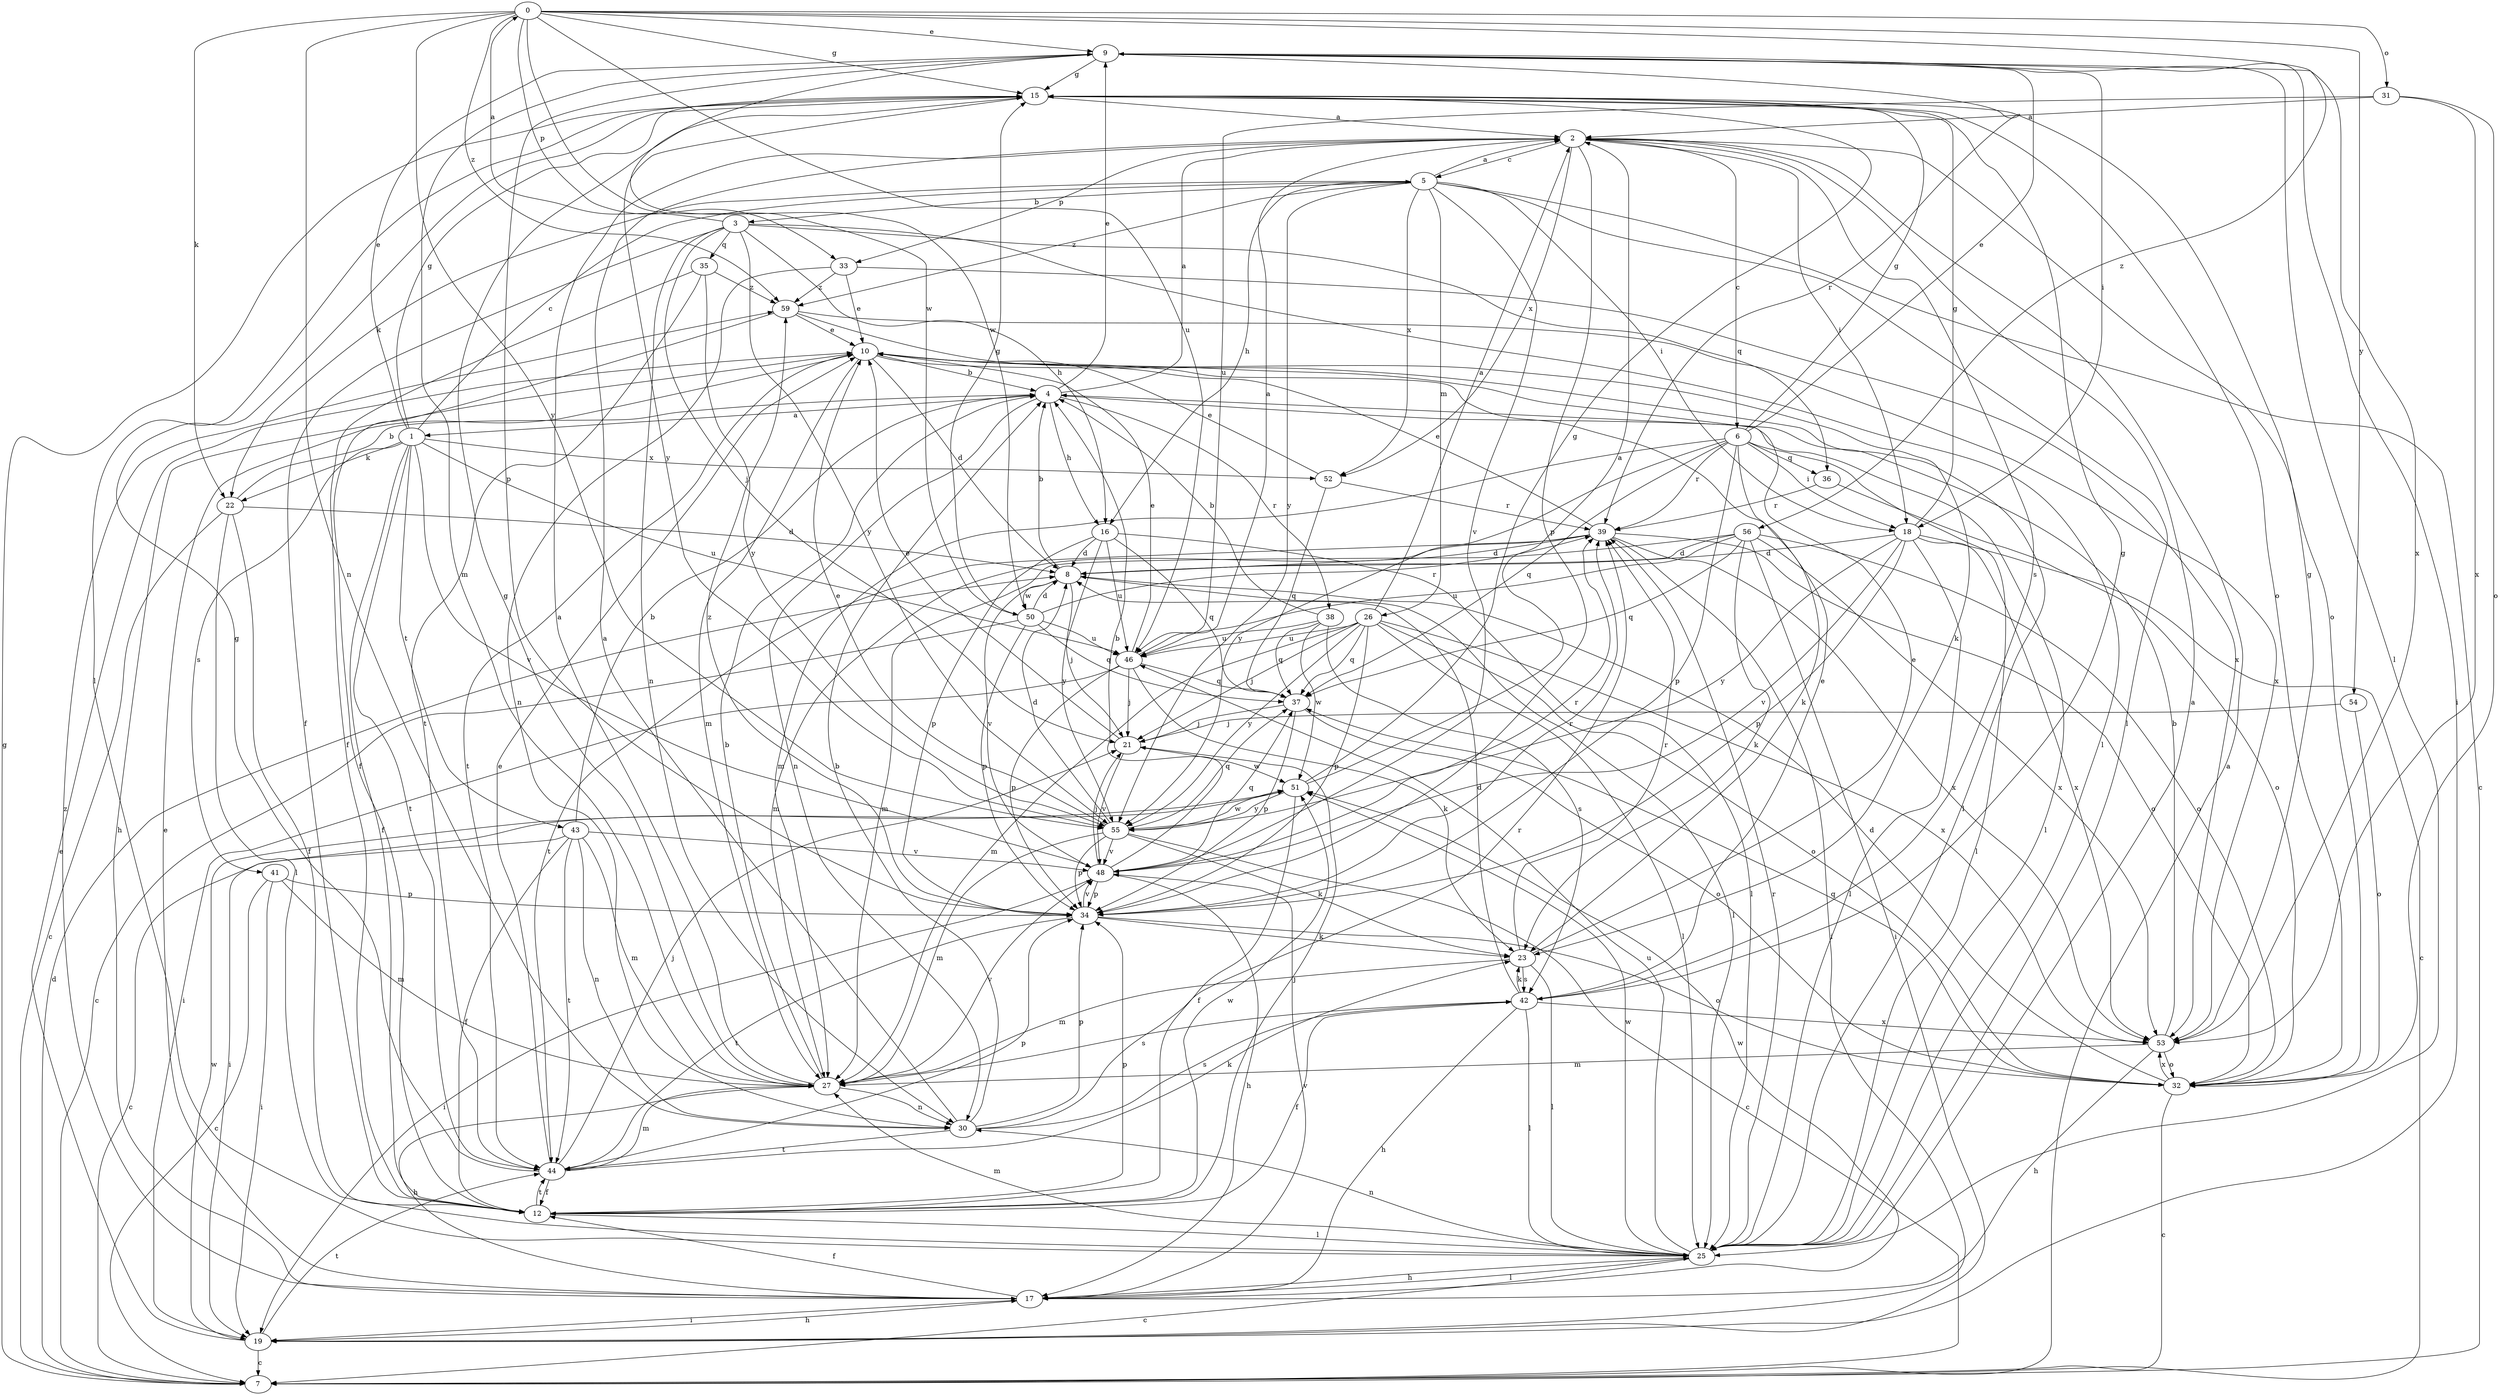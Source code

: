 strict digraph  {
0;
1;
2;
3;
4;
5;
6;
7;
8;
9;
10;
12;
15;
16;
17;
18;
19;
21;
22;
23;
25;
26;
27;
30;
31;
32;
33;
34;
35;
36;
37;
38;
39;
41;
42;
43;
44;
46;
48;
50;
51;
52;
53;
54;
55;
56;
59;
0 -> 9  [label=e];
0 -> 15  [label=g];
0 -> 22  [label=k];
0 -> 30  [label=n];
0 -> 31  [label=o];
0 -> 33  [label=p];
0 -> 46  [label=u];
0 -> 50  [label=w];
0 -> 54  [label=y];
0 -> 55  [label=y];
0 -> 56  [label=z];
0 -> 59  [label=z];
1 -> 5  [label=c];
1 -> 9  [label=e];
1 -> 12  [label=f];
1 -> 15  [label=g];
1 -> 22  [label=k];
1 -> 41  [label=s];
1 -> 43  [label=t];
1 -> 44  [label=t];
1 -> 46  [label=u];
1 -> 48  [label=v];
1 -> 52  [label=x];
2 -> 5  [label=c];
2 -> 6  [label=c];
2 -> 18  [label=i];
2 -> 32  [label=o];
2 -> 33  [label=p];
2 -> 34  [label=p];
2 -> 42  [label=s];
2 -> 52  [label=x];
3 -> 0  [label=a];
3 -> 12  [label=f];
3 -> 16  [label=h];
3 -> 21  [label=j];
3 -> 25  [label=l];
3 -> 30  [label=n];
3 -> 35  [label=q];
3 -> 36  [label=q];
3 -> 55  [label=y];
4 -> 1  [label=a];
4 -> 2  [label=a];
4 -> 9  [label=e];
4 -> 16  [label=h];
4 -> 25  [label=l];
4 -> 30  [label=n];
4 -> 38  [label=r];
5 -> 2  [label=a];
5 -> 3  [label=b];
5 -> 7  [label=c];
5 -> 16  [label=h];
5 -> 18  [label=i];
5 -> 22  [label=k];
5 -> 25  [label=l];
5 -> 26  [label=m];
5 -> 48  [label=v];
5 -> 52  [label=x];
5 -> 55  [label=y];
5 -> 59  [label=z];
6 -> 9  [label=e];
6 -> 15  [label=g];
6 -> 18  [label=i];
6 -> 23  [label=k];
6 -> 25  [label=l];
6 -> 27  [label=m];
6 -> 34  [label=p];
6 -> 36  [label=q];
6 -> 37  [label=q];
6 -> 39  [label=r];
6 -> 55  [label=y];
7 -> 2  [label=a];
7 -> 8  [label=d];
7 -> 15  [label=g];
8 -> 4  [label=b];
8 -> 21  [label=j];
8 -> 25  [label=l];
8 -> 48  [label=v];
8 -> 50  [label=w];
9 -> 15  [label=g];
9 -> 18  [label=i];
9 -> 19  [label=i];
9 -> 25  [label=l];
9 -> 27  [label=m];
9 -> 34  [label=p];
9 -> 39  [label=r];
9 -> 50  [label=w];
9 -> 53  [label=x];
10 -> 4  [label=b];
10 -> 8  [label=d];
10 -> 17  [label=h];
10 -> 25  [label=l];
10 -> 27  [label=m];
10 -> 44  [label=t];
12 -> 21  [label=j];
12 -> 25  [label=l];
12 -> 34  [label=p];
12 -> 44  [label=t];
12 -> 51  [label=w];
15 -> 2  [label=a];
15 -> 25  [label=l];
15 -> 32  [label=o];
15 -> 55  [label=y];
16 -> 8  [label=d];
16 -> 25  [label=l];
16 -> 34  [label=p];
16 -> 37  [label=q];
16 -> 46  [label=u];
16 -> 55  [label=y];
17 -> 10  [label=e];
17 -> 12  [label=f];
17 -> 19  [label=i];
17 -> 25  [label=l];
17 -> 48  [label=v];
17 -> 51  [label=w];
17 -> 59  [label=z];
18 -> 7  [label=c];
18 -> 8  [label=d];
18 -> 15  [label=g];
18 -> 25  [label=l];
18 -> 34  [label=p];
18 -> 48  [label=v];
18 -> 53  [label=x];
18 -> 55  [label=y];
19 -> 7  [label=c];
19 -> 10  [label=e];
19 -> 17  [label=h];
19 -> 44  [label=t];
19 -> 51  [label=w];
21 -> 10  [label=e];
21 -> 48  [label=v];
21 -> 51  [label=w];
22 -> 4  [label=b];
22 -> 7  [label=c];
22 -> 8  [label=d];
22 -> 12  [label=f];
22 -> 25  [label=l];
23 -> 10  [label=e];
23 -> 25  [label=l];
23 -> 27  [label=m];
23 -> 39  [label=r];
23 -> 42  [label=s];
25 -> 2  [label=a];
25 -> 7  [label=c];
25 -> 17  [label=h];
25 -> 27  [label=m];
25 -> 30  [label=n];
25 -> 39  [label=r];
25 -> 46  [label=u];
25 -> 51  [label=w];
26 -> 2  [label=a];
26 -> 21  [label=j];
26 -> 25  [label=l];
26 -> 27  [label=m];
26 -> 32  [label=o];
26 -> 34  [label=p];
26 -> 37  [label=q];
26 -> 46  [label=u];
26 -> 53  [label=x];
26 -> 55  [label=y];
27 -> 2  [label=a];
27 -> 4  [label=b];
27 -> 15  [label=g];
27 -> 17  [label=h];
27 -> 30  [label=n];
27 -> 42  [label=s];
27 -> 48  [label=v];
30 -> 2  [label=a];
30 -> 4  [label=b];
30 -> 34  [label=p];
30 -> 39  [label=r];
30 -> 42  [label=s];
30 -> 44  [label=t];
31 -> 2  [label=a];
31 -> 32  [label=o];
31 -> 46  [label=u];
31 -> 53  [label=x];
32 -> 7  [label=c];
32 -> 8  [label=d];
32 -> 37  [label=q];
32 -> 53  [label=x];
33 -> 10  [label=e];
33 -> 30  [label=n];
33 -> 53  [label=x];
33 -> 59  [label=z];
34 -> 23  [label=k];
34 -> 32  [label=o];
34 -> 39  [label=r];
34 -> 44  [label=t];
34 -> 48  [label=v];
34 -> 59  [label=z];
35 -> 12  [label=f];
35 -> 44  [label=t];
35 -> 55  [label=y];
35 -> 59  [label=z];
36 -> 32  [label=o];
36 -> 39  [label=r];
37 -> 21  [label=j];
37 -> 32  [label=o];
37 -> 34  [label=p];
38 -> 4  [label=b];
38 -> 37  [label=q];
38 -> 42  [label=s];
38 -> 46  [label=u];
38 -> 51  [label=w];
39 -> 8  [label=d];
39 -> 10  [label=e];
39 -> 19  [label=i];
39 -> 27  [label=m];
39 -> 32  [label=o];
39 -> 44  [label=t];
39 -> 53  [label=x];
41 -> 7  [label=c];
41 -> 19  [label=i];
41 -> 27  [label=m];
41 -> 34  [label=p];
42 -> 8  [label=d];
42 -> 10  [label=e];
42 -> 12  [label=f];
42 -> 15  [label=g];
42 -> 17  [label=h];
42 -> 23  [label=k];
42 -> 25  [label=l];
42 -> 53  [label=x];
43 -> 4  [label=b];
43 -> 7  [label=c];
43 -> 12  [label=f];
43 -> 27  [label=m];
43 -> 30  [label=n];
43 -> 44  [label=t];
43 -> 48  [label=v];
44 -> 10  [label=e];
44 -> 12  [label=f];
44 -> 15  [label=g];
44 -> 21  [label=j];
44 -> 23  [label=k];
44 -> 27  [label=m];
44 -> 34  [label=p];
46 -> 2  [label=a];
46 -> 10  [label=e];
46 -> 19  [label=i];
46 -> 21  [label=j];
46 -> 23  [label=k];
46 -> 34  [label=p];
46 -> 37  [label=q];
48 -> 4  [label=b];
48 -> 17  [label=h];
48 -> 19  [label=i];
48 -> 21  [label=j];
48 -> 34  [label=p];
48 -> 37  [label=q];
48 -> 39  [label=r];
50 -> 7  [label=c];
50 -> 8  [label=d];
50 -> 15  [label=g];
50 -> 34  [label=p];
50 -> 37  [label=q];
50 -> 39  [label=r];
50 -> 46  [label=u];
51 -> 2  [label=a];
51 -> 12  [label=f];
51 -> 15  [label=g];
51 -> 19  [label=i];
51 -> 55  [label=y];
52 -> 10  [label=e];
52 -> 37  [label=q];
52 -> 39  [label=r];
53 -> 4  [label=b];
53 -> 15  [label=g];
53 -> 17  [label=h];
53 -> 27  [label=m];
53 -> 32  [label=o];
54 -> 21  [label=j];
54 -> 32  [label=o];
55 -> 7  [label=c];
55 -> 8  [label=d];
55 -> 10  [label=e];
55 -> 23  [label=k];
55 -> 27  [label=m];
55 -> 34  [label=p];
55 -> 37  [label=q];
55 -> 48  [label=v];
55 -> 51  [label=w];
56 -> 8  [label=d];
56 -> 19  [label=i];
56 -> 23  [label=k];
56 -> 27  [label=m];
56 -> 32  [label=o];
56 -> 37  [label=q];
56 -> 46  [label=u];
56 -> 53  [label=x];
59 -> 10  [label=e];
59 -> 12  [label=f];
59 -> 23  [label=k];
59 -> 53  [label=x];
}
